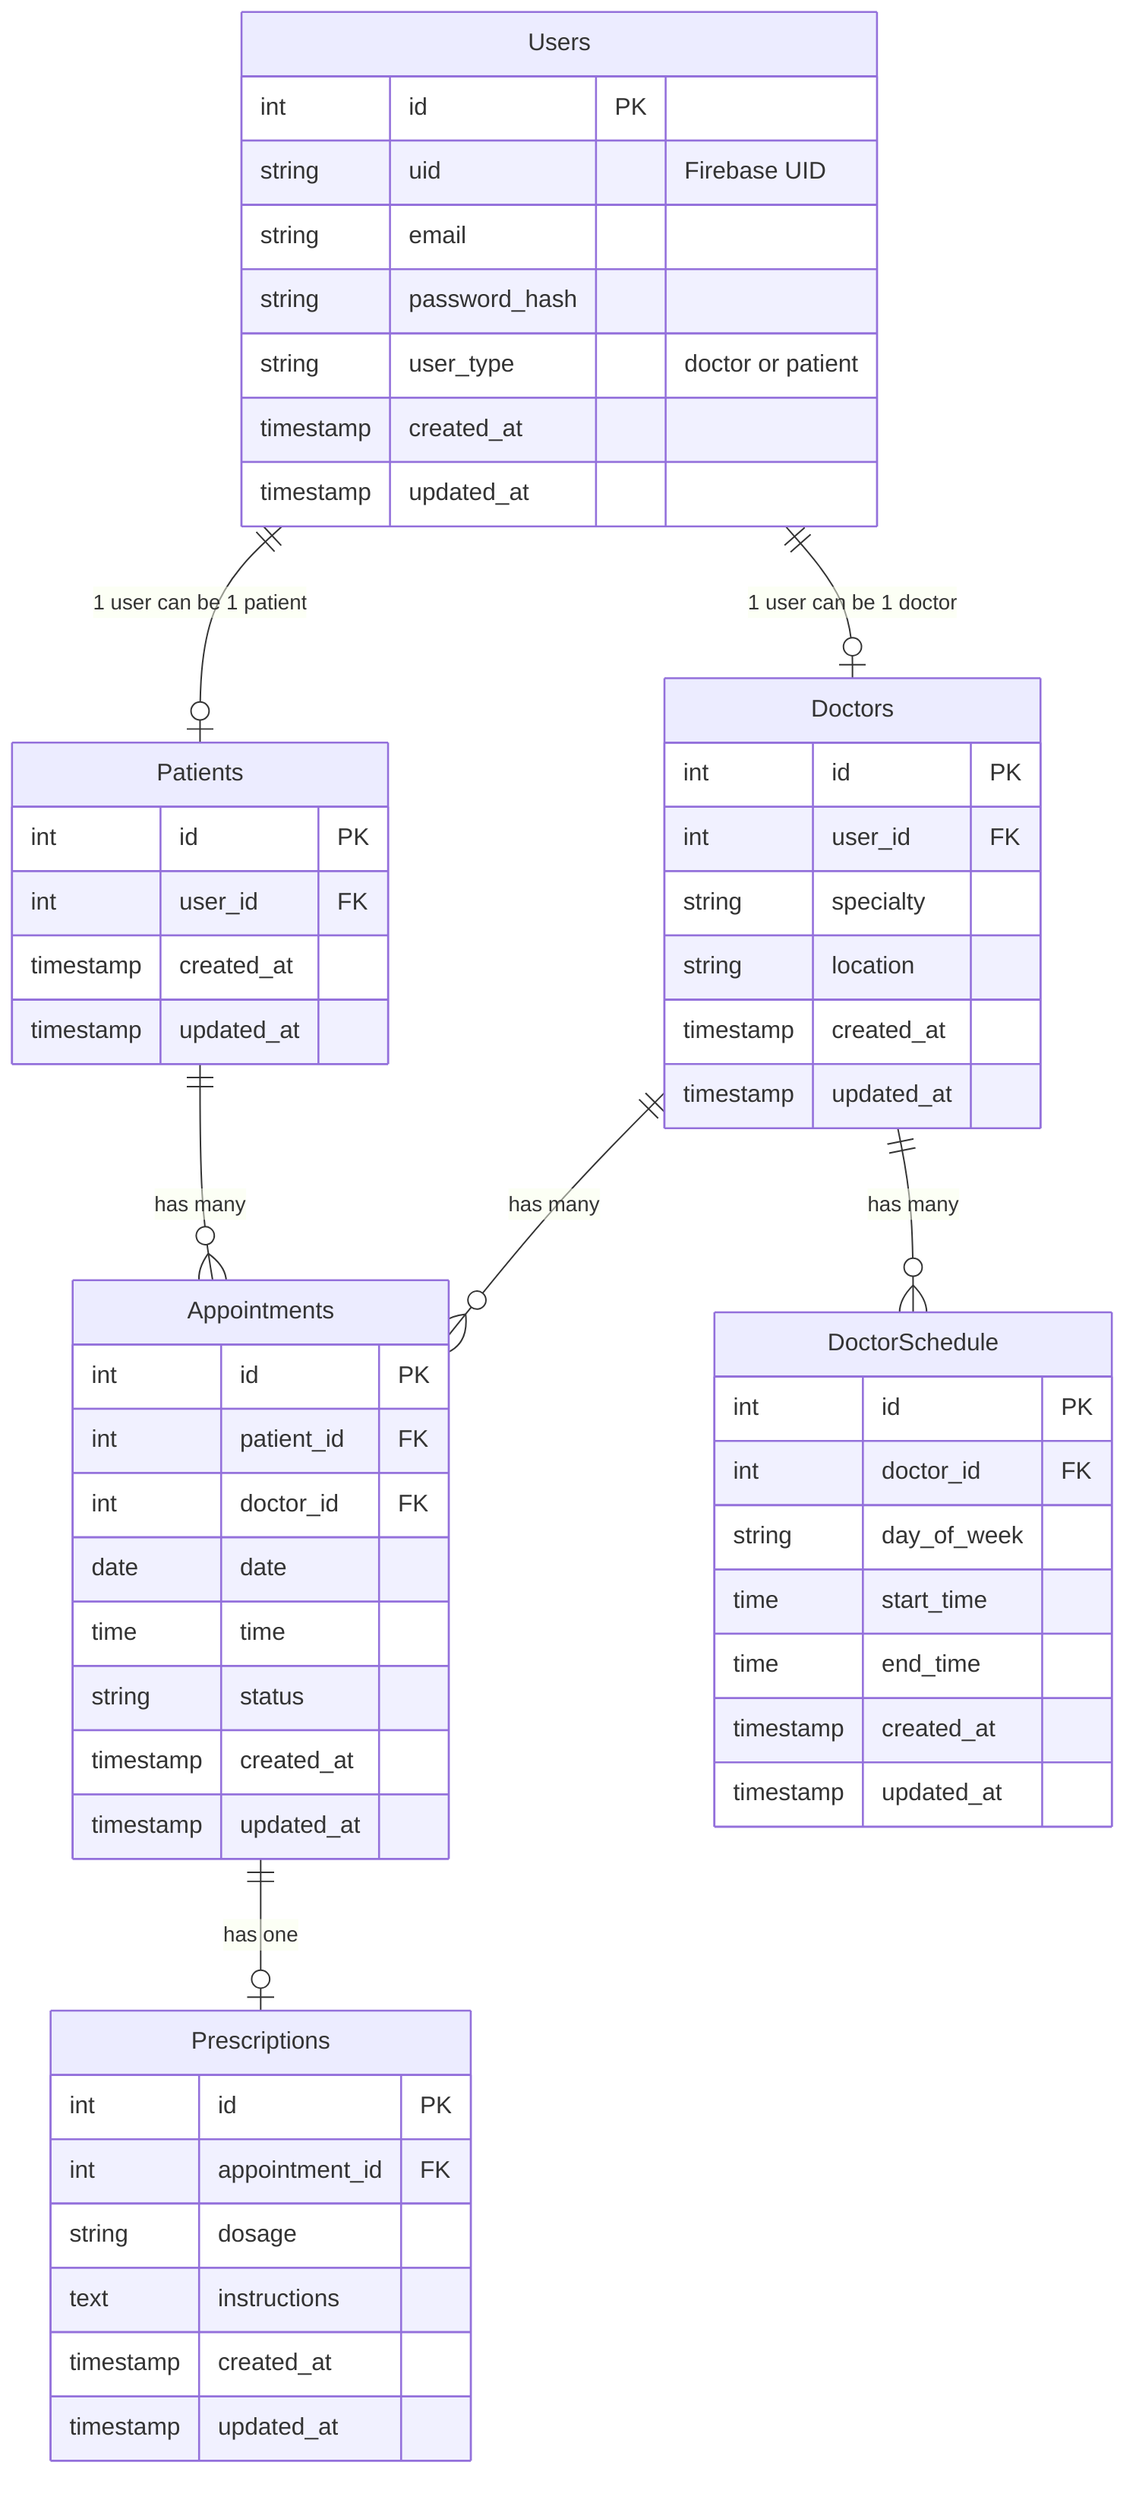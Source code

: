 erDiagram
    Users {
        int id PK
        string uid "Firebase UID"
        string email
        string password_hash
        string user_type "doctor or patient"
        timestamp created_at
        timestamp updated_at
    }
    Doctors {
        int id PK
        int user_id FK
        string specialty
        string location
        timestamp created_at
        timestamp updated_at
    }
    Patients {
        int id PK
        int user_id FK
        timestamp created_at
        timestamp updated_at
    }
    Appointments {
        int id PK
        int patient_id FK
        int doctor_id FK
        date date
        time time
        string status
        timestamp created_at
        timestamp updated_at
    }
    Prescriptions {
        int id PK
        int appointment_id FK
        string dosage
        text instructions
        timestamp created_at
        timestamp updated_at
    }
    DoctorSchedule {
        int id PK
        int doctor_id FK
        string day_of_week
        time start_time
        time end_time
        timestamp created_at
        timestamp updated_at
    }

    Users ||--o| Doctors : "1 user can be 1 doctor"
    Users ||--o| Patients : "1 user can be 1 patient"
    Doctors ||--o{ Appointments : "has many"
    Patients ||--o{ Appointments : "has many"
    Appointments ||--o| Prescriptions : "has one"
    Doctors ||--o{ DoctorSchedule : "has many"